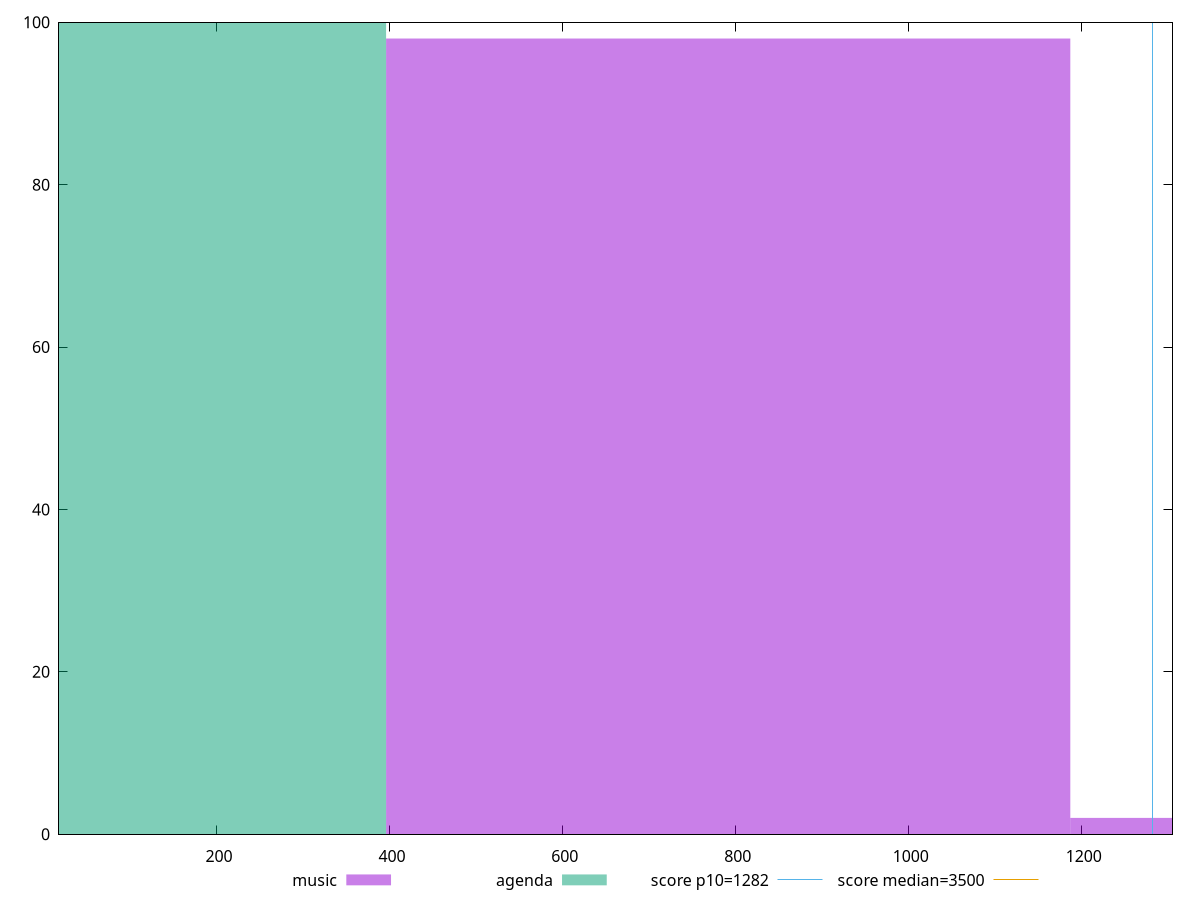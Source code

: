 reset

$music <<EOF
791.2239199200253 98
1582.4478398400506 2
EOF

$agenda <<EOF
0 100
EOF

set key outside below
set boxwidth 791.2239199200253
set xrange [17.36:1305.0000000000025]
set yrange [0:100]
set trange [0:100]
set style fill transparent solid 0.5 noborder

set parametric
set terminal svg size 640, 500 enhanced background rgb 'white'
set output "reports/report_00031_2021-02-24T23-18-18.084Z/bootup-time/comparison/histogram/0_vs_1.svg"

plot $music title "music" with boxes, \
     $agenda title "agenda" with boxes, \
     1282,t title "score p10=1282", \
     3500,t title "score median=3500"

reset
